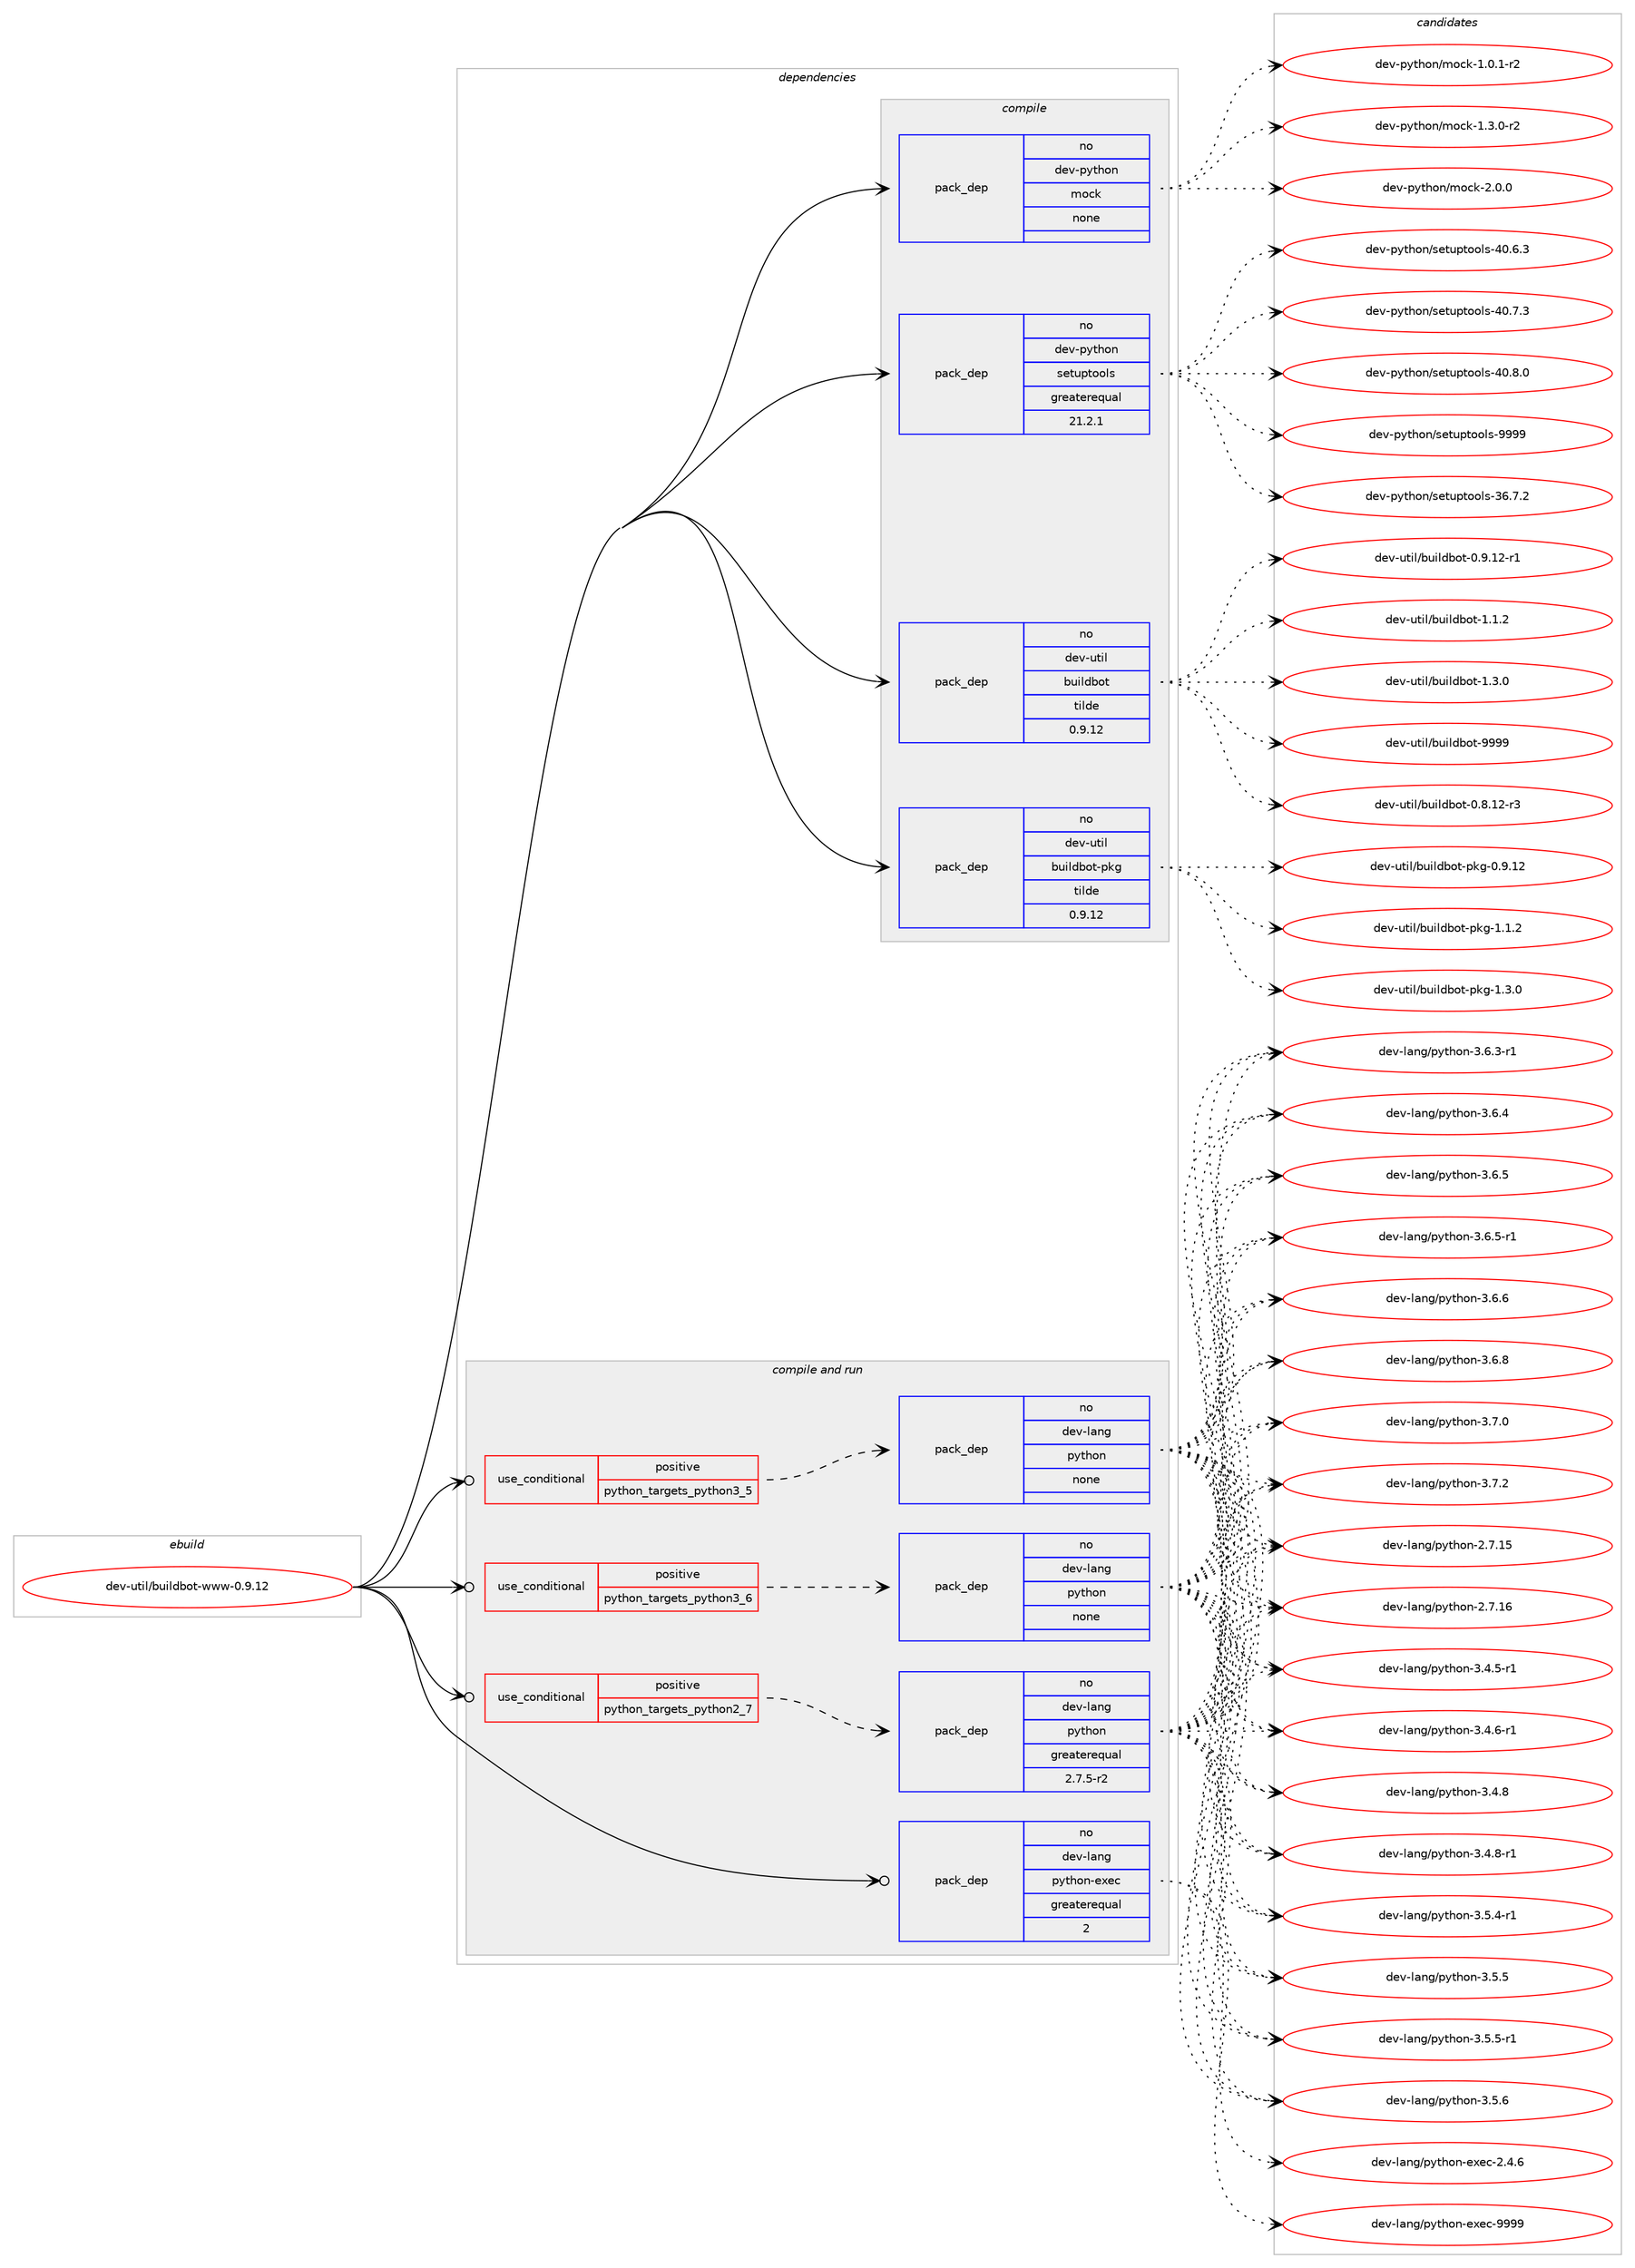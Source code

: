 digraph prolog {

# *************
# Graph options
# *************

newrank=true;
concentrate=true;
compound=true;
graph [rankdir=LR,fontname=Helvetica,fontsize=10,ranksep=1.5];#, ranksep=2.5, nodesep=0.2];
edge  [arrowhead=vee];
node  [fontname=Helvetica,fontsize=10];

# **********
# The ebuild
# **********

subgraph cluster_leftcol {
color=gray;
rank=same;
label=<<i>ebuild</i>>;
id [label="dev-util/buildbot-www-0.9.12", color=red, width=4, href="../dev-util/buildbot-www-0.9.12.svg"];
}

# ****************
# The dependencies
# ****************

subgraph cluster_midcol {
color=gray;
label=<<i>dependencies</i>>;
subgraph cluster_compile {
fillcolor="#eeeeee";
style=filled;
label=<<i>compile</i>>;
subgraph pack1094792 {
dependency1541728 [label=<<TABLE BORDER="0" CELLBORDER="1" CELLSPACING="0" CELLPADDING="4" WIDTH="220"><TR><TD ROWSPAN="6" CELLPADDING="30">pack_dep</TD></TR><TR><TD WIDTH="110">no</TD></TR><TR><TD>dev-python</TD></TR><TR><TD>mock</TD></TR><TR><TD>none</TD></TR><TR><TD></TD></TR></TABLE>>, shape=none, color=blue];
}
id:e -> dependency1541728:w [weight=20,style="solid",arrowhead="vee"];
subgraph pack1094793 {
dependency1541729 [label=<<TABLE BORDER="0" CELLBORDER="1" CELLSPACING="0" CELLPADDING="4" WIDTH="220"><TR><TD ROWSPAN="6" CELLPADDING="30">pack_dep</TD></TR><TR><TD WIDTH="110">no</TD></TR><TR><TD>dev-python</TD></TR><TR><TD>setuptools</TD></TR><TR><TD>greaterequal</TD></TR><TR><TD>21.2.1</TD></TR></TABLE>>, shape=none, color=blue];
}
id:e -> dependency1541729:w [weight=20,style="solid",arrowhead="vee"];
subgraph pack1094794 {
dependency1541730 [label=<<TABLE BORDER="0" CELLBORDER="1" CELLSPACING="0" CELLPADDING="4" WIDTH="220"><TR><TD ROWSPAN="6" CELLPADDING="30">pack_dep</TD></TR><TR><TD WIDTH="110">no</TD></TR><TR><TD>dev-util</TD></TR><TR><TD>buildbot</TD></TR><TR><TD>tilde</TD></TR><TR><TD>0.9.12</TD></TR></TABLE>>, shape=none, color=blue];
}
id:e -> dependency1541730:w [weight=20,style="solid",arrowhead="vee"];
subgraph pack1094795 {
dependency1541731 [label=<<TABLE BORDER="0" CELLBORDER="1" CELLSPACING="0" CELLPADDING="4" WIDTH="220"><TR><TD ROWSPAN="6" CELLPADDING="30">pack_dep</TD></TR><TR><TD WIDTH="110">no</TD></TR><TR><TD>dev-util</TD></TR><TR><TD>buildbot-pkg</TD></TR><TR><TD>tilde</TD></TR><TR><TD>0.9.12</TD></TR></TABLE>>, shape=none, color=blue];
}
id:e -> dependency1541731:w [weight=20,style="solid",arrowhead="vee"];
}
subgraph cluster_compileandrun {
fillcolor="#eeeeee";
style=filled;
label=<<i>compile and run</i>>;
subgraph cond423337 {
dependency1541732 [label=<<TABLE BORDER="0" CELLBORDER="1" CELLSPACING="0" CELLPADDING="4"><TR><TD ROWSPAN="3" CELLPADDING="10">use_conditional</TD></TR><TR><TD>positive</TD></TR><TR><TD>python_targets_python2_7</TD></TR></TABLE>>, shape=none, color=red];
subgraph pack1094796 {
dependency1541733 [label=<<TABLE BORDER="0" CELLBORDER="1" CELLSPACING="0" CELLPADDING="4" WIDTH="220"><TR><TD ROWSPAN="6" CELLPADDING="30">pack_dep</TD></TR><TR><TD WIDTH="110">no</TD></TR><TR><TD>dev-lang</TD></TR><TR><TD>python</TD></TR><TR><TD>greaterequal</TD></TR><TR><TD>2.7.5-r2</TD></TR></TABLE>>, shape=none, color=blue];
}
dependency1541732:e -> dependency1541733:w [weight=20,style="dashed",arrowhead="vee"];
}
id:e -> dependency1541732:w [weight=20,style="solid",arrowhead="odotvee"];
subgraph cond423338 {
dependency1541734 [label=<<TABLE BORDER="0" CELLBORDER="1" CELLSPACING="0" CELLPADDING="4"><TR><TD ROWSPAN="3" CELLPADDING="10">use_conditional</TD></TR><TR><TD>positive</TD></TR><TR><TD>python_targets_python3_5</TD></TR></TABLE>>, shape=none, color=red];
subgraph pack1094797 {
dependency1541735 [label=<<TABLE BORDER="0" CELLBORDER="1" CELLSPACING="0" CELLPADDING="4" WIDTH="220"><TR><TD ROWSPAN="6" CELLPADDING="30">pack_dep</TD></TR><TR><TD WIDTH="110">no</TD></TR><TR><TD>dev-lang</TD></TR><TR><TD>python</TD></TR><TR><TD>none</TD></TR><TR><TD></TD></TR></TABLE>>, shape=none, color=blue];
}
dependency1541734:e -> dependency1541735:w [weight=20,style="dashed",arrowhead="vee"];
}
id:e -> dependency1541734:w [weight=20,style="solid",arrowhead="odotvee"];
subgraph cond423339 {
dependency1541736 [label=<<TABLE BORDER="0" CELLBORDER="1" CELLSPACING="0" CELLPADDING="4"><TR><TD ROWSPAN="3" CELLPADDING="10">use_conditional</TD></TR><TR><TD>positive</TD></TR><TR><TD>python_targets_python3_6</TD></TR></TABLE>>, shape=none, color=red];
subgraph pack1094798 {
dependency1541737 [label=<<TABLE BORDER="0" CELLBORDER="1" CELLSPACING="0" CELLPADDING="4" WIDTH="220"><TR><TD ROWSPAN="6" CELLPADDING="30">pack_dep</TD></TR><TR><TD WIDTH="110">no</TD></TR><TR><TD>dev-lang</TD></TR><TR><TD>python</TD></TR><TR><TD>none</TD></TR><TR><TD></TD></TR></TABLE>>, shape=none, color=blue];
}
dependency1541736:e -> dependency1541737:w [weight=20,style="dashed",arrowhead="vee"];
}
id:e -> dependency1541736:w [weight=20,style="solid",arrowhead="odotvee"];
subgraph pack1094799 {
dependency1541738 [label=<<TABLE BORDER="0" CELLBORDER="1" CELLSPACING="0" CELLPADDING="4" WIDTH="220"><TR><TD ROWSPAN="6" CELLPADDING="30">pack_dep</TD></TR><TR><TD WIDTH="110">no</TD></TR><TR><TD>dev-lang</TD></TR><TR><TD>python-exec</TD></TR><TR><TD>greaterequal</TD></TR><TR><TD>2</TD></TR></TABLE>>, shape=none, color=blue];
}
id:e -> dependency1541738:w [weight=20,style="solid",arrowhead="odotvee"];
}
subgraph cluster_run {
fillcolor="#eeeeee";
style=filled;
label=<<i>run</i>>;
}
}

# **************
# The candidates
# **************

subgraph cluster_choices {
rank=same;
color=gray;
label=<<i>candidates</i>>;

subgraph choice1094792 {
color=black;
nodesep=1;
choice1001011184511212111610411111047109111991074549464846494511450 [label="dev-python/mock-1.0.1-r2", color=red, width=4,href="../dev-python/mock-1.0.1-r2.svg"];
choice1001011184511212111610411111047109111991074549465146484511450 [label="dev-python/mock-1.3.0-r2", color=red, width=4,href="../dev-python/mock-1.3.0-r2.svg"];
choice100101118451121211161041111104710911199107455046484648 [label="dev-python/mock-2.0.0", color=red, width=4,href="../dev-python/mock-2.0.0.svg"];
dependency1541728:e -> choice1001011184511212111610411111047109111991074549464846494511450:w [style=dotted,weight="100"];
dependency1541728:e -> choice1001011184511212111610411111047109111991074549465146484511450:w [style=dotted,weight="100"];
dependency1541728:e -> choice100101118451121211161041111104710911199107455046484648:w [style=dotted,weight="100"];
}
subgraph choice1094793 {
color=black;
nodesep=1;
choice100101118451121211161041111104711510111611711211611111110811545515446554650 [label="dev-python/setuptools-36.7.2", color=red, width=4,href="../dev-python/setuptools-36.7.2.svg"];
choice100101118451121211161041111104711510111611711211611111110811545524846544651 [label="dev-python/setuptools-40.6.3", color=red, width=4,href="../dev-python/setuptools-40.6.3.svg"];
choice100101118451121211161041111104711510111611711211611111110811545524846554651 [label="dev-python/setuptools-40.7.3", color=red, width=4,href="../dev-python/setuptools-40.7.3.svg"];
choice100101118451121211161041111104711510111611711211611111110811545524846564648 [label="dev-python/setuptools-40.8.0", color=red, width=4,href="../dev-python/setuptools-40.8.0.svg"];
choice10010111845112121116104111110471151011161171121161111111081154557575757 [label="dev-python/setuptools-9999", color=red, width=4,href="../dev-python/setuptools-9999.svg"];
dependency1541729:e -> choice100101118451121211161041111104711510111611711211611111110811545515446554650:w [style=dotted,weight="100"];
dependency1541729:e -> choice100101118451121211161041111104711510111611711211611111110811545524846544651:w [style=dotted,weight="100"];
dependency1541729:e -> choice100101118451121211161041111104711510111611711211611111110811545524846554651:w [style=dotted,weight="100"];
dependency1541729:e -> choice100101118451121211161041111104711510111611711211611111110811545524846564648:w [style=dotted,weight="100"];
dependency1541729:e -> choice10010111845112121116104111110471151011161171121161111111081154557575757:w [style=dotted,weight="100"];
}
subgraph choice1094794 {
color=black;
nodesep=1;
choice10010111845117116105108479811710510810098111116454846564649504511451 [label="dev-util/buildbot-0.8.12-r3", color=red, width=4,href="../dev-util/buildbot-0.8.12-r3.svg"];
choice10010111845117116105108479811710510810098111116454846574649504511449 [label="dev-util/buildbot-0.9.12-r1", color=red, width=4,href="../dev-util/buildbot-0.9.12-r1.svg"];
choice10010111845117116105108479811710510810098111116454946494650 [label="dev-util/buildbot-1.1.2", color=red, width=4,href="../dev-util/buildbot-1.1.2.svg"];
choice10010111845117116105108479811710510810098111116454946514648 [label="dev-util/buildbot-1.3.0", color=red, width=4,href="../dev-util/buildbot-1.3.0.svg"];
choice100101118451171161051084798117105108100981111164557575757 [label="dev-util/buildbot-9999", color=red, width=4,href="../dev-util/buildbot-9999.svg"];
dependency1541730:e -> choice10010111845117116105108479811710510810098111116454846564649504511451:w [style=dotted,weight="100"];
dependency1541730:e -> choice10010111845117116105108479811710510810098111116454846574649504511449:w [style=dotted,weight="100"];
dependency1541730:e -> choice10010111845117116105108479811710510810098111116454946494650:w [style=dotted,weight="100"];
dependency1541730:e -> choice10010111845117116105108479811710510810098111116454946514648:w [style=dotted,weight="100"];
dependency1541730:e -> choice100101118451171161051084798117105108100981111164557575757:w [style=dotted,weight="100"];
}
subgraph choice1094795 {
color=black;
nodesep=1;
choice100101118451171161051084798117105108100981111164511210710345484657464950 [label="dev-util/buildbot-pkg-0.9.12", color=red, width=4,href="../dev-util/buildbot-pkg-0.9.12.svg"];
choice1001011184511711610510847981171051081009811111645112107103454946494650 [label="dev-util/buildbot-pkg-1.1.2", color=red, width=4,href="../dev-util/buildbot-pkg-1.1.2.svg"];
choice1001011184511711610510847981171051081009811111645112107103454946514648 [label="dev-util/buildbot-pkg-1.3.0", color=red, width=4,href="../dev-util/buildbot-pkg-1.3.0.svg"];
dependency1541731:e -> choice100101118451171161051084798117105108100981111164511210710345484657464950:w [style=dotted,weight="100"];
dependency1541731:e -> choice1001011184511711610510847981171051081009811111645112107103454946494650:w [style=dotted,weight="100"];
dependency1541731:e -> choice1001011184511711610510847981171051081009811111645112107103454946514648:w [style=dotted,weight="100"];
}
subgraph choice1094796 {
color=black;
nodesep=1;
choice10010111845108971101034711212111610411111045504655464953 [label="dev-lang/python-2.7.15", color=red, width=4,href="../dev-lang/python-2.7.15.svg"];
choice10010111845108971101034711212111610411111045504655464954 [label="dev-lang/python-2.7.16", color=red, width=4,href="../dev-lang/python-2.7.16.svg"];
choice1001011184510897110103471121211161041111104551465246534511449 [label="dev-lang/python-3.4.5-r1", color=red, width=4,href="../dev-lang/python-3.4.5-r1.svg"];
choice1001011184510897110103471121211161041111104551465246544511449 [label="dev-lang/python-3.4.6-r1", color=red, width=4,href="../dev-lang/python-3.4.6-r1.svg"];
choice100101118451089711010347112121116104111110455146524656 [label="dev-lang/python-3.4.8", color=red, width=4,href="../dev-lang/python-3.4.8.svg"];
choice1001011184510897110103471121211161041111104551465246564511449 [label="dev-lang/python-3.4.8-r1", color=red, width=4,href="../dev-lang/python-3.4.8-r1.svg"];
choice1001011184510897110103471121211161041111104551465346524511449 [label="dev-lang/python-3.5.4-r1", color=red, width=4,href="../dev-lang/python-3.5.4-r1.svg"];
choice100101118451089711010347112121116104111110455146534653 [label="dev-lang/python-3.5.5", color=red, width=4,href="../dev-lang/python-3.5.5.svg"];
choice1001011184510897110103471121211161041111104551465346534511449 [label="dev-lang/python-3.5.5-r1", color=red, width=4,href="../dev-lang/python-3.5.5-r1.svg"];
choice100101118451089711010347112121116104111110455146534654 [label="dev-lang/python-3.5.6", color=red, width=4,href="../dev-lang/python-3.5.6.svg"];
choice1001011184510897110103471121211161041111104551465446514511449 [label="dev-lang/python-3.6.3-r1", color=red, width=4,href="../dev-lang/python-3.6.3-r1.svg"];
choice100101118451089711010347112121116104111110455146544652 [label="dev-lang/python-3.6.4", color=red, width=4,href="../dev-lang/python-3.6.4.svg"];
choice100101118451089711010347112121116104111110455146544653 [label="dev-lang/python-3.6.5", color=red, width=4,href="../dev-lang/python-3.6.5.svg"];
choice1001011184510897110103471121211161041111104551465446534511449 [label="dev-lang/python-3.6.5-r1", color=red, width=4,href="../dev-lang/python-3.6.5-r1.svg"];
choice100101118451089711010347112121116104111110455146544654 [label="dev-lang/python-3.6.6", color=red, width=4,href="../dev-lang/python-3.6.6.svg"];
choice100101118451089711010347112121116104111110455146544656 [label="dev-lang/python-3.6.8", color=red, width=4,href="../dev-lang/python-3.6.8.svg"];
choice100101118451089711010347112121116104111110455146554648 [label="dev-lang/python-3.7.0", color=red, width=4,href="../dev-lang/python-3.7.0.svg"];
choice100101118451089711010347112121116104111110455146554650 [label="dev-lang/python-3.7.2", color=red, width=4,href="../dev-lang/python-3.7.2.svg"];
dependency1541733:e -> choice10010111845108971101034711212111610411111045504655464953:w [style=dotted,weight="100"];
dependency1541733:e -> choice10010111845108971101034711212111610411111045504655464954:w [style=dotted,weight="100"];
dependency1541733:e -> choice1001011184510897110103471121211161041111104551465246534511449:w [style=dotted,weight="100"];
dependency1541733:e -> choice1001011184510897110103471121211161041111104551465246544511449:w [style=dotted,weight="100"];
dependency1541733:e -> choice100101118451089711010347112121116104111110455146524656:w [style=dotted,weight="100"];
dependency1541733:e -> choice1001011184510897110103471121211161041111104551465246564511449:w [style=dotted,weight="100"];
dependency1541733:e -> choice1001011184510897110103471121211161041111104551465346524511449:w [style=dotted,weight="100"];
dependency1541733:e -> choice100101118451089711010347112121116104111110455146534653:w [style=dotted,weight="100"];
dependency1541733:e -> choice1001011184510897110103471121211161041111104551465346534511449:w [style=dotted,weight="100"];
dependency1541733:e -> choice100101118451089711010347112121116104111110455146534654:w [style=dotted,weight="100"];
dependency1541733:e -> choice1001011184510897110103471121211161041111104551465446514511449:w [style=dotted,weight="100"];
dependency1541733:e -> choice100101118451089711010347112121116104111110455146544652:w [style=dotted,weight="100"];
dependency1541733:e -> choice100101118451089711010347112121116104111110455146544653:w [style=dotted,weight="100"];
dependency1541733:e -> choice1001011184510897110103471121211161041111104551465446534511449:w [style=dotted,weight="100"];
dependency1541733:e -> choice100101118451089711010347112121116104111110455146544654:w [style=dotted,weight="100"];
dependency1541733:e -> choice100101118451089711010347112121116104111110455146544656:w [style=dotted,weight="100"];
dependency1541733:e -> choice100101118451089711010347112121116104111110455146554648:w [style=dotted,weight="100"];
dependency1541733:e -> choice100101118451089711010347112121116104111110455146554650:w [style=dotted,weight="100"];
}
subgraph choice1094797 {
color=black;
nodesep=1;
choice10010111845108971101034711212111610411111045504655464953 [label="dev-lang/python-2.7.15", color=red, width=4,href="../dev-lang/python-2.7.15.svg"];
choice10010111845108971101034711212111610411111045504655464954 [label="dev-lang/python-2.7.16", color=red, width=4,href="../dev-lang/python-2.7.16.svg"];
choice1001011184510897110103471121211161041111104551465246534511449 [label="dev-lang/python-3.4.5-r1", color=red, width=4,href="../dev-lang/python-3.4.5-r1.svg"];
choice1001011184510897110103471121211161041111104551465246544511449 [label="dev-lang/python-3.4.6-r1", color=red, width=4,href="../dev-lang/python-3.4.6-r1.svg"];
choice100101118451089711010347112121116104111110455146524656 [label="dev-lang/python-3.4.8", color=red, width=4,href="../dev-lang/python-3.4.8.svg"];
choice1001011184510897110103471121211161041111104551465246564511449 [label="dev-lang/python-3.4.8-r1", color=red, width=4,href="../dev-lang/python-3.4.8-r1.svg"];
choice1001011184510897110103471121211161041111104551465346524511449 [label="dev-lang/python-3.5.4-r1", color=red, width=4,href="../dev-lang/python-3.5.4-r1.svg"];
choice100101118451089711010347112121116104111110455146534653 [label="dev-lang/python-3.5.5", color=red, width=4,href="../dev-lang/python-3.5.5.svg"];
choice1001011184510897110103471121211161041111104551465346534511449 [label="dev-lang/python-3.5.5-r1", color=red, width=4,href="../dev-lang/python-3.5.5-r1.svg"];
choice100101118451089711010347112121116104111110455146534654 [label="dev-lang/python-3.5.6", color=red, width=4,href="../dev-lang/python-3.5.6.svg"];
choice1001011184510897110103471121211161041111104551465446514511449 [label="dev-lang/python-3.6.3-r1", color=red, width=4,href="../dev-lang/python-3.6.3-r1.svg"];
choice100101118451089711010347112121116104111110455146544652 [label="dev-lang/python-3.6.4", color=red, width=4,href="../dev-lang/python-3.6.4.svg"];
choice100101118451089711010347112121116104111110455146544653 [label="dev-lang/python-3.6.5", color=red, width=4,href="../dev-lang/python-3.6.5.svg"];
choice1001011184510897110103471121211161041111104551465446534511449 [label="dev-lang/python-3.6.5-r1", color=red, width=4,href="../dev-lang/python-3.6.5-r1.svg"];
choice100101118451089711010347112121116104111110455146544654 [label="dev-lang/python-3.6.6", color=red, width=4,href="../dev-lang/python-3.6.6.svg"];
choice100101118451089711010347112121116104111110455146544656 [label="dev-lang/python-3.6.8", color=red, width=4,href="../dev-lang/python-3.6.8.svg"];
choice100101118451089711010347112121116104111110455146554648 [label="dev-lang/python-3.7.0", color=red, width=4,href="../dev-lang/python-3.7.0.svg"];
choice100101118451089711010347112121116104111110455146554650 [label="dev-lang/python-3.7.2", color=red, width=4,href="../dev-lang/python-3.7.2.svg"];
dependency1541735:e -> choice10010111845108971101034711212111610411111045504655464953:w [style=dotted,weight="100"];
dependency1541735:e -> choice10010111845108971101034711212111610411111045504655464954:w [style=dotted,weight="100"];
dependency1541735:e -> choice1001011184510897110103471121211161041111104551465246534511449:w [style=dotted,weight="100"];
dependency1541735:e -> choice1001011184510897110103471121211161041111104551465246544511449:w [style=dotted,weight="100"];
dependency1541735:e -> choice100101118451089711010347112121116104111110455146524656:w [style=dotted,weight="100"];
dependency1541735:e -> choice1001011184510897110103471121211161041111104551465246564511449:w [style=dotted,weight="100"];
dependency1541735:e -> choice1001011184510897110103471121211161041111104551465346524511449:w [style=dotted,weight="100"];
dependency1541735:e -> choice100101118451089711010347112121116104111110455146534653:w [style=dotted,weight="100"];
dependency1541735:e -> choice1001011184510897110103471121211161041111104551465346534511449:w [style=dotted,weight="100"];
dependency1541735:e -> choice100101118451089711010347112121116104111110455146534654:w [style=dotted,weight="100"];
dependency1541735:e -> choice1001011184510897110103471121211161041111104551465446514511449:w [style=dotted,weight="100"];
dependency1541735:e -> choice100101118451089711010347112121116104111110455146544652:w [style=dotted,weight="100"];
dependency1541735:e -> choice100101118451089711010347112121116104111110455146544653:w [style=dotted,weight="100"];
dependency1541735:e -> choice1001011184510897110103471121211161041111104551465446534511449:w [style=dotted,weight="100"];
dependency1541735:e -> choice100101118451089711010347112121116104111110455146544654:w [style=dotted,weight="100"];
dependency1541735:e -> choice100101118451089711010347112121116104111110455146544656:w [style=dotted,weight="100"];
dependency1541735:e -> choice100101118451089711010347112121116104111110455146554648:w [style=dotted,weight="100"];
dependency1541735:e -> choice100101118451089711010347112121116104111110455146554650:w [style=dotted,weight="100"];
}
subgraph choice1094798 {
color=black;
nodesep=1;
choice10010111845108971101034711212111610411111045504655464953 [label="dev-lang/python-2.7.15", color=red, width=4,href="../dev-lang/python-2.7.15.svg"];
choice10010111845108971101034711212111610411111045504655464954 [label="dev-lang/python-2.7.16", color=red, width=4,href="../dev-lang/python-2.7.16.svg"];
choice1001011184510897110103471121211161041111104551465246534511449 [label="dev-lang/python-3.4.5-r1", color=red, width=4,href="../dev-lang/python-3.4.5-r1.svg"];
choice1001011184510897110103471121211161041111104551465246544511449 [label="dev-lang/python-3.4.6-r1", color=red, width=4,href="../dev-lang/python-3.4.6-r1.svg"];
choice100101118451089711010347112121116104111110455146524656 [label="dev-lang/python-3.4.8", color=red, width=4,href="../dev-lang/python-3.4.8.svg"];
choice1001011184510897110103471121211161041111104551465246564511449 [label="dev-lang/python-3.4.8-r1", color=red, width=4,href="../dev-lang/python-3.4.8-r1.svg"];
choice1001011184510897110103471121211161041111104551465346524511449 [label="dev-lang/python-3.5.4-r1", color=red, width=4,href="../dev-lang/python-3.5.4-r1.svg"];
choice100101118451089711010347112121116104111110455146534653 [label="dev-lang/python-3.5.5", color=red, width=4,href="../dev-lang/python-3.5.5.svg"];
choice1001011184510897110103471121211161041111104551465346534511449 [label="dev-lang/python-3.5.5-r1", color=red, width=4,href="../dev-lang/python-3.5.5-r1.svg"];
choice100101118451089711010347112121116104111110455146534654 [label="dev-lang/python-3.5.6", color=red, width=4,href="../dev-lang/python-3.5.6.svg"];
choice1001011184510897110103471121211161041111104551465446514511449 [label="dev-lang/python-3.6.3-r1", color=red, width=4,href="../dev-lang/python-3.6.3-r1.svg"];
choice100101118451089711010347112121116104111110455146544652 [label="dev-lang/python-3.6.4", color=red, width=4,href="../dev-lang/python-3.6.4.svg"];
choice100101118451089711010347112121116104111110455146544653 [label="dev-lang/python-3.6.5", color=red, width=4,href="../dev-lang/python-3.6.5.svg"];
choice1001011184510897110103471121211161041111104551465446534511449 [label="dev-lang/python-3.6.5-r1", color=red, width=4,href="../dev-lang/python-3.6.5-r1.svg"];
choice100101118451089711010347112121116104111110455146544654 [label="dev-lang/python-3.6.6", color=red, width=4,href="../dev-lang/python-3.6.6.svg"];
choice100101118451089711010347112121116104111110455146544656 [label="dev-lang/python-3.6.8", color=red, width=4,href="../dev-lang/python-3.6.8.svg"];
choice100101118451089711010347112121116104111110455146554648 [label="dev-lang/python-3.7.0", color=red, width=4,href="../dev-lang/python-3.7.0.svg"];
choice100101118451089711010347112121116104111110455146554650 [label="dev-lang/python-3.7.2", color=red, width=4,href="../dev-lang/python-3.7.2.svg"];
dependency1541737:e -> choice10010111845108971101034711212111610411111045504655464953:w [style=dotted,weight="100"];
dependency1541737:e -> choice10010111845108971101034711212111610411111045504655464954:w [style=dotted,weight="100"];
dependency1541737:e -> choice1001011184510897110103471121211161041111104551465246534511449:w [style=dotted,weight="100"];
dependency1541737:e -> choice1001011184510897110103471121211161041111104551465246544511449:w [style=dotted,weight="100"];
dependency1541737:e -> choice100101118451089711010347112121116104111110455146524656:w [style=dotted,weight="100"];
dependency1541737:e -> choice1001011184510897110103471121211161041111104551465246564511449:w [style=dotted,weight="100"];
dependency1541737:e -> choice1001011184510897110103471121211161041111104551465346524511449:w [style=dotted,weight="100"];
dependency1541737:e -> choice100101118451089711010347112121116104111110455146534653:w [style=dotted,weight="100"];
dependency1541737:e -> choice1001011184510897110103471121211161041111104551465346534511449:w [style=dotted,weight="100"];
dependency1541737:e -> choice100101118451089711010347112121116104111110455146534654:w [style=dotted,weight="100"];
dependency1541737:e -> choice1001011184510897110103471121211161041111104551465446514511449:w [style=dotted,weight="100"];
dependency1541737:e -> choice100101118451089711010347112121116104111110455146544652:w [style=dotted,weight="100"];
dependency1541737:e -> choice100101118451089711010347112121116104111110455146544653:w [style=dotted,weight="100"];
dependency1541737:e -> choice1001011184510897110103471121211161041111104551465446534511449:w [style=dotted,weight="100"];
dependency1541737:e -> choice100101118451089711010347112121116104111110455146544654:w [style=dotted,weight="100"];
dependency1541737:e -> choice100101118451089711010347112121116104111110455146544656:w [style=dotted,weight="100"];
dependency1541737:e -> choice100101118451089711010347112121116104111110455146554648:w [style=dotted,weight="100"];
dependency1541737:e -> choice100101118451089711010347112121116104111110455146554650:w [style=dotted,weight="100"];
}
subgraph choice1094799 {
color=black;
nodesep=1;
choice1001011184510897110103471121211161041111104510112010199455046524654 [label="dev-lang/python-exec-2.4.6", color=red, width=4,href="../dev-lang/python-exec-2.4.6.svg"];
choice10010111845108971101034711212111610411111045101120101994557575757 [label="dev-lang/python-exec-9999", color=red, width=4,href="../dev-lang/python-exec-9999.svg"];
dependency1541738:e -> choice1001011184510897110103471121211161041111104510112010199455046524654:w [style=dotted,weight="100"];
dependency1541738:e -> choice10010111845108971101034711212111610411111045101120101994557575757:w [style=dotted,weight="100"];
}
}

}
